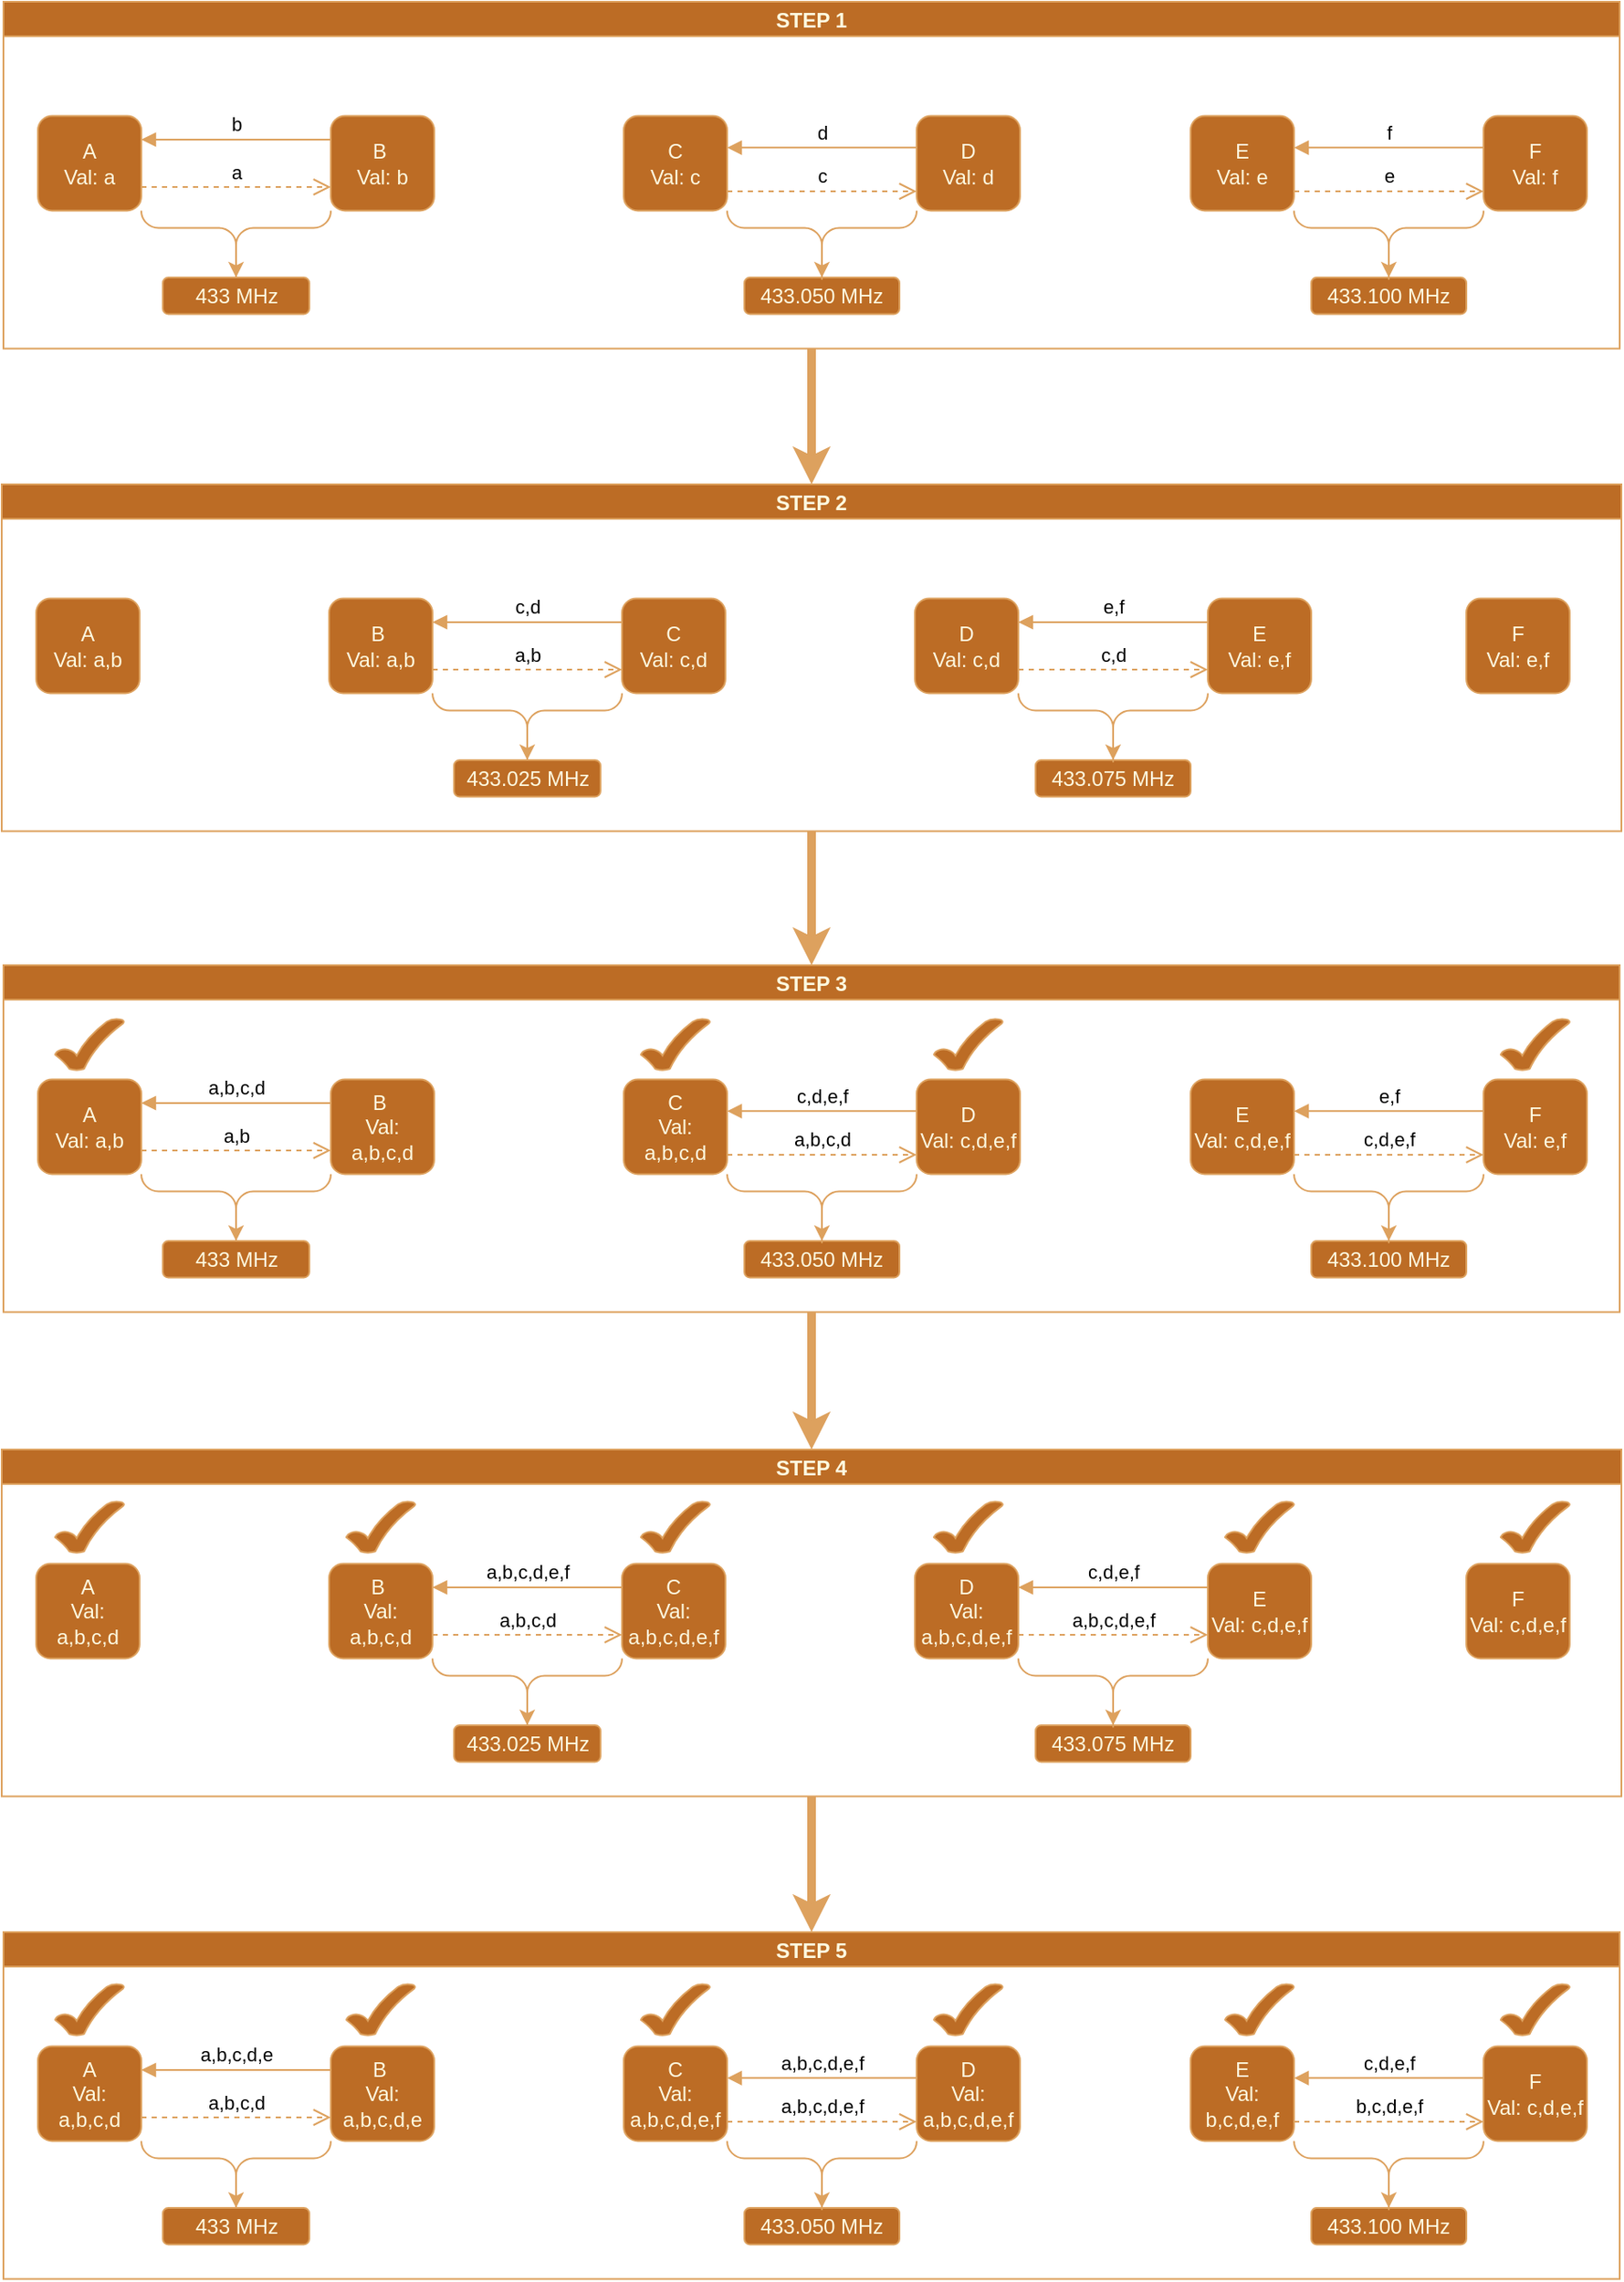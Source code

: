 <mxfile version="24.6.4" type="device">
  <diagram name="Page-1" id="4oQNJ7OpFX6Eqqrzb5n0">
    <mxGraphModel dx="1195" dy="733" grid="1" gridSize="10" guides="1" tooltips="1" connect="1" arrows="1" fold="1" page="1" pageScale="1" pageWidth="1200" pageHeight="1600" math="0" shadow="0">
      <root>
        <mxCell id="0" />
        <mxCell id="1" parent="0" />
        <mxCell id="cV0pdi1PjCsEX_4hlOFX-158" style="edgeStyle=orthogonalEdgeStyle;rounded=0;orthogonalLoop=1;jettySize=auto;html=1;exitX=0.5;exitY=1;exitDx=0;exitDy=0;entryX=0.5;entryY=0;entryDx=0;entryDy=0;strokeColor=#DDA15E;fontColor=#FEFAE0;fillColor=#BC6C25;strokeWidth=5;" edge="1" parent="1" source="cV0pdi1PjCsEX_4hlOFX-21" target="cV0pdi1PjCsEX_4hlOFX-70">
          <mxGeometry relative="1" as="geometry" />
        </mxCell>
        <mxCell id="cV0pdi1PjCsEX_4hlOFX-21" value="STEP 1" style="swimlane;startSize=20;horizontal=1;containerType=tree;labelBackgroundColor=none;fillColor=#BC6C25;strokeColor=#DDA15E;fontColor=#FEFAE0;" vertex="1" parent="1">
          <mxGeometry x="131" y="40" width="938" height="201.25" as="geometry" />
        </mxCell>
        <mxCell id="cV0pdi1PjCsEX_4hlOFX-26" value="A&lt;div&gt;Val: a&lt;/div&gt;" style="rounded=1;whiteSpace=wrap;html=1;labelBackgroundColor=none;fillColor=#BC6C25;strokeColor=#DDA15E;fontColor=#FEFAE0;" vertex="1" parent="cV0pdi1PjCsEX_4hlOFX-21">
          <mxGeometry x="20" y="66.25" width="60" height="55" as="geometry" />
        </mxCell>
        <mxCell id="cV0pdi1PjCsEX_4hlOFX-34" value="&lt;div&gt;C&lt;/div&gt;&lt;div&gt;Val: c&lt;/div&gt;" style="rounded=1;whiteSpace=wrap;html=1;labelBackgroundColor=none;fillColor=#BC6C25;strokeColor=#DDA15E;fontColor=#FEFAE0;" vertex="1" parent="cV0pdi1PjCsEX_4hlOFX-21">
          <mxGeometry x="360" y="66.25" width="60" height="55" as="geometry" />
        </mxCell>
        <mxCell id="cV0pdi1PjCsEX_4hlOFX-36" value="B&amp;nbsp;&lt;div&gt;Val: b&lt;/div&gt;" style="rounded=1;whiteSpace=wrap;html=1;labelBackgroundColor=none;fillColor=#BC6C25;strokeColor=#DDA15E;fontColor=#FEFAE0;" vertex="1" parent="cV0pdi1PjCsEX_4hlOFX-21">
          <mxGeometry x="190" y="66.25" width="60" height="55" as="geometry" />
        </mxCell>
        <mxCell id="cV0pdi1PjCsEX_4hlOFX-37" value="&lt;div&gt;D&lt;/div&gt;&lt;div&gt;Val: d&lt;/div&gt;" style="rounded=1;whiteSpace=wrap;html=1;labelBackgroundColor=none;fillColor=#BC6C25;strokeColor=#DDA15E;fontColor=#FEFAE0;" vertex="1" parent="cV0pdi1PjCsEX_4hlOFX-21">
          <mxGeometry x="530" y="66.25" width="60" height="55" as="geometry" />
        </mxCell>
        <mxCell id="cV0pdi1PjCsEX_4hlOFX-42" value="b" style="html=1;verticalAlign=bottom;endArrow=block;curved=0;rounded=0;exitX=0;exitY=0.25;exitDx=0;exitDy=0;entryX=1;entryY=0.25;entryDx=0;entryDy=0;labelBackgroundColor=none;fontColor=default;strokeColor=#DDA15E;" edge="1" parent="cV0pdi1PjCsEX_4hlOFX-21" source="cV0pdi1PjCsEX_4hlOFX-36" target="cV0pdi1PjCsEX_4hlOFX-26">
          <mxGeometry width="80" relative="1" as="geometry">
            <mxPoint x="250" y="110" as="sourcePoint" />
            <mxPoint x="330" y="110" as="targetPoint" />
          </mxGeometry>
        </mxCell>
        <mxCell id="cV0pdi1PjCsEX_4hlOFX-43" value="a" style="html=1;verticalAlign=bottom;endArrow=open;dashed=1;endSize=8;curved=0;rounded=0;entryX=0;entryY=0.75;entryDx=0;entryDy=0;exitX=1;exitY=0.75;exitDx=0;exitDy=0;labelBackgroundColor=none;fontColor=default;strokeColor=#DDA15E;" edge="1" parent="cV0pdi1PjCsEX_4hlOFX-21" source="cV0pdi1PjCsEX_4hlOFX-26" target="cV0pdi1PjCsEX_4hlOFX-36">
          <mxGeometry relative="1" as="geometry">
            <mxPoint x="330" y="110" as="sourcePoint" />
            <mxPoint x="250" y="110" as="targetPoint" />
          </mxGeometry>
        </mxCell>
        <mxCell id="cV0pdi1PjCsEX_4hlOFX-44" value="d" style="html=1;verticalAlign=bottom;endArrow=block;curved=0;rounded=0;exitX=0;exitY=0.25;exitDx=0;exitDy=0;entryX=1;entryY=0.25;entryDx=0;entryDy=0;labelBackgroundColor=none;fontColor=default;strokeColor=#DDA15E;" edge="1" parent="cV0pdi1PjCsEX_4hlOFX-21">
          <mxGeometry width="80" relative="1" as="geometry">
            <mxPoint x="530" y="84.66" as="sourcePoint" />
            <mxPoint x="420" y="84.66" as="targetPoint" />
          </mxGeometry>
        </mxCell>
        <mxCell id="cV0pdi1PjCsEX_4hlOFX-45" value="c" style="html=1;verticalAlign=bottom;endArrow=open;dashed=1;endSize=8;curved=0;rounded=0;entryX=0;entryY=0.75;entryDx=0;entryDy=0;exitX=1;exitY=0.75;exitDx=0;exitDy=0;labelBackgroundColor=none;fontColor=default;strokeColor=#DDA15E;" edge="1" parent="cV0pdi1PjCsEX_4hlOFX-21">
          <mxGeometry relative="1" as="geometry">
            <mxPoint x="420" y="110" as="sourcePoint" />
            <mxPoint x="530" y="110" as="targetPoint" />
          </mxGeometry>
        </mxCell>
        <mxCell id="cV0pdi1PjCsEX_4hlOFX-62" style="edgeStyle=orthogonalEdgeStyle;rounded=0;orthogonalLoop=1;jettySize=auto;html=1;labelBackgroundColor=none;fontColor=default;strokeColor=#DDA15E;" edge="1" parent="cV0pdi1PjCsEX_4hlOFX-21" source="cV0pdi1PjCsEX_4hlOFX-48" target="cV0pdi1PjCsEX_4hlOFX-49">
          <mxGeometry relative="1" as="geometry" />
        </mxCell>
        <mxCell id="cV0pdi1PjCsEX_4hlOFX-48" value="" style="verticalLabelPosition=bottom;shadow=0;dashed=0;align=center;html=1;verticalAlign=top;strokeWidth=1;shape=mxgraph.mockup.markup.curlyBrace;whiteSpace=wrap;flipV=1;labelBackgroundColor=none;fillColor=#BC6C25;strokeColor=#DDA15E;fontColor=#FEFAE0;" vertex="1" parent="cV0pdi1PjCsEX_4hlOFX-21">
          <mxGeometry x="80" y="121.25" width="110" height="20" as="geometry" />
        </mxCell>
        <mxCell id="cV0pdi1PjCsEX_4hlOFX-49" value="433 MHz" style="rounded=1;whiteSpace=wrap;html=1;labelBackgroundColor=none;fillColor=#BC6C25;strokeColor=#DDA15E;fontColor=#FEFAE0;" vertex="1" parent="cV0pdi1PjCsEX_4hlOFX-21">
          <mxGeometry x="92.5" y="160" width="85" height="21.25" as="geometry" />
        </mxCell>
        <mxCell id="cV0pdi1PjCsEX_4hlOFX-67" value="" style="verticalLabelPosition=bottom;shadow=0;dashed=0;align=center;html=1;verticalAlign=top;strokeWidth=1;shape=mxgraph.mockup.markup.curlyBrace;whiteSpace=wrap;flipV=1;labelBackgroundColor=none;fillColor=#BC6C25;strokeColor=#DDA15E;fontColor=#FEFAE0;" vertex="1" parent="cV0pdi1PjCsEX_4hlOFX-21">
          <mxGeometry x="420" y="121.25" width="110" height="20" as="geometry" />
        </mxCell>
        <mxCell id="cV0pdi1PjCsEX_4hlOFX-68" value="433.050 MHz" style="rounded=1;whiteSpace=wrap;html=1;labelBackgroundColor=none;fillColor=#BC6C25;strokeColor=#DDA15E;fontColor=#FEFAE0;" vertex="1" parent="cV0pdi1PjCsEX_4hlOFX-21">
          <mxGeometry x="430" y="160" width="90" height="21.25" as="geometry" />
        </mxCell>
        <mxCell id="cV0pdi1PjCsEX_4hlOFX-69" style="edgeStyle=orthogonalEdgeStyle;rounded=0;orthogonalLoop=1;jettySize=auto;html=1;labelBackgroundColor=none;fontColor=default;strokeColor=#DDA15E;" edge="1" parent="cV0pdi1PjCsEX_4hlOFX-21" source="cV0pdi1PjCsEX_4hlOFX-67" target="cV0pdi1PjCsEX_4hlOFX-68">
          <mxGeometry relative="1" as="geometry" />
        </mxCell>
        <mxCell id="cV0pdi1PjCsEX_4hlOFX-193" value="&lt;div&gt;E&lt;/div&gt;&lt;div&gt;Val: e&lt;/div&gt;" style="rounded=1;whiteSpace=wrap;html=1;labelBackgroundColor=none;fillColor=#BC6C25;strokeColor=#DDA15E;fontColor=#FEFAE0;" vertex="1" parent="cV0pdi1PjCsEX_4hlOFX-21">
          <mxGeometry x="689" y="66.25" width="60" height="55" as="geometry" />
        </mxCell>
        <mxCell id="cV0pdi1PjCsEX_4hlOFX-194" value="&lt;div&gt;F&lt;/div&gt;&lt;div&gt;Val: f&lt;/div&gt;" style="rounded=1;whiteSpace=wrap;html=1;labelBackgroundColor=none;fillColor=#BC6C25;strokeColor=#DDA15E;fontColor=#FEFAE0;" vertex="1" parent="cV0pdi1PjCsEX_4hlOFX-21">
          <mxGeometry x="859" y="66.25" width="60" height="55" as="geometry" />
        </mxCell>
        <mxCell id="cV0pdi1PjCsEX_4hlOFX-195" value="f" style="html=1;verticalAlign=bottom;endArrow=block;curved=0;rounded=0;exitX=0;exitY=0.25;exitDx=0;exitDy=0;entryX=1;entryY=0.25;entryDx=0;entryDy=0;labelBackgroundColor=none;fontColor=default;strokeColor=#DDA15E;" edge="1" parent="cV0pdi1PjCsEX_4hlOFX-21">
          <mxGeometry width="80" relative="1" as="geometry">
            <mxPoint x="859" y="84.66" as="sourcePoint" />
            <mxPoint x="749" y="84.66" as="targetPoint" />
          </mxGeometry>
        </mxCell>
        <mxCell id="cV0pdi1PjCsEX_4hlOFX-196" value="e" style="html=1;verticalAlign=bottom;endArrow=open;dashed=1;endSize=8;curved=0;rounded=0;entryX=0;entryY=0.75;entryDx=0;entryDy=0;exitX=1;exitY=0.75;exitDx=0;exitDy=0;labelBackgroundColor=none;fontColor=default;strokeColor=#DDA15E;" edge="1" parent="cV0pdi1PjCsEX_4hlOFX-21">
          <mxGeometry relative="1" as="geometry">
            <mxPoint x="749" y="110" as="sourcePoint" />
            <mxPoint x="859" y="110" as="targetPoint" />
          </mxGeometry>
        </mxCell>
        <mxCell id="cV0pdi1PjCsEX_4hlOFX-197" value="" style="verticalLabelPosition=bottom;shadow=0;dashed=0;align=center;html=1;verticalAlign=top;strokeWidth=1;shape=mxgraph.mockup.markup.curlyBrace;whiteSpace=wrap;flipV=1;labelBackgroundColor=none;fillColor=#BC6C25;strokeColor=#DDA15E;fontColor=#FEFAE0;" vertex="1" parent="cV0pdi1PjCsEX_4hlOFX-21">
          <mxGeometry x="749" y="121.25" width="110" height="20" as="geometry" />
        </mxCell>
        <mxCell id="cV0pdi1PjCsEX_4hlOFX-198" value="433.100 MHz" style="rounded=1;whiteSpace=wrap;html=1;labelBackgroundColor=none;fillColor=#BC6C25;strokeColor=#DDA15E;fontColor=#FEFAE0;" vertex="1" parent="cV0pdi1PjCsEX_4hlOFX-21">
          <mxGeometry x="759" y="160" width="90" height="21.25" as="geometry" />
        </mxCell>
        <mxCell id="cV0pdi1PjCsEX_4hlOFX-199" style="edgeStyle=orthogonalEdgeStyle;rounded=0;orthogonalLoop=1;jettySize=auto;html=1;labelBackgroundColor=none;fontColor=default;strokeColor=#DDA15E;" edge="1" parent="cV0pdi1PjCsEX_4hlOFX-21" source="cV0pdi1PjCsEX_4hlOFX-197" target="cV0pdi1PjCsEX_4hlOFX-198">
          <mxGeometry relative="1" as="geometry" />
        </mxCell>
        <mxCell id="cV0pdi1PjCsEX_4hlOFX-157" style="edgeStyle=orthogonalEdgeStyle;rounded=0;orthogonalLoop=1;jettySize=auto;html=1;entryX=0.5;entryY=0;entryDx=0;entryDy=0;strokeColor=#DDA15E;fontColor=#FEFAE0;fillColor=#BC6C25;strokeWidth=5;" edge="1" parent="1" source="cV0pdi1PjCsEX_4hlOFX-70">
          <mxGeometry relative="1" as="geometry">
            <mxPoint x="600" y="599" as="targetPoint" />
          </mxGeometry>
        </mxCell>
        <mxCell id="cV0pdi1PjCsEX_4hlOFX-70" value="STEP 2" style="swimlane;startSize=20;horizontal=1;containerType=tree;labelBackgroundColor=none;fillColor=#BC6C25;strokeColor=#DDA15E;fontColor=#FEFAE0;" vertex="1" parent="1">
          <mxGeometry x="130" y="320" width="940" height="201.25" as="geometry" />
        </mxCell>
        <mxCell id="cV0pdi1PjCsEX_4hlOFX-71" value="A&lt;div&gt;Val: a,b&lt;/div&gt;" style="rounded=1;whiteSpace=wrap;html=1;labelBackgroundColor=none;fillColor=#BC6C25;strokeColor=#DDA15E;fontColor=#FEFAE0;" vertex="1" parent="cV0pdi1PjCsEX_4hlOFX-70">
          <mxGeometry x="20" y="66.25" width="60" height="55" as="geometry" />
        </mxCell>
        <mxCell id="cV0pdi1PjCsEX_4hlOFX-72" value="&lt;div&gt;C&lt;/div&gt;&lt;div&gt;Val: c,d&lt;/div&gt;" style="rounded=1;whiteSpace=wrap;html=1;labelBackgroundColor=none;fillColor=#BC6C25;strokeColor=#DDA15E;fontColor=#FEFAE0;" vertex="1" parent="cV0pdi1PjCsEX_4hlOFX-70">
          <mxGeometry x="360" y="66.25" width="60" height="55" as="geometry" />
        </mxCell>
        <mxCell id="cV0pdi1PjCsEX_4hlOFX-73" value="&lt;div&gt;E&lt;/div&gt;&lt;div&gt;Val: e,f&lt;/div&gt;" style="rounded=1;whiteSpace=wrap;html=1;labelBackgroundColor=none;fillColor=#BC6C25;strokeColor=#DDA15E;fontColor=#FEFAE0;" vertex="1" parent="cV0pdi1PjCsEX_4hlOFX-70">
          <mxGeometry x="700" y="66.25" width="60" height="55" as="geometry" />
        </mxCell>
        <mxCell id="cV0pdi1PjCsEX_4hlOFX-74" value="B&amp;nbsp;&lt;div&gt;Val: a,b&lt;/div&gt;" style="rounded=1;whiteSpace=wrap;html=1;labelBackgroundColor=none;fillColor=#BC6C25;strokeColor=#DDA15E;fontColor=#FEFAE0;" vertex="1" parent="cV0pdi1PjCsEX_4hlOFX-70">
          <mxGeometry x="190" y="66.25" width="60" height="55" as="geometry" />
        </mxCell>
        <mxCell id="cV0pdi1PjCsEX_4hlOFX-75" value="&lt;div&gt;D&lt;/div&gt;&lt;div&gt;Val: c,d&lt;/div&gt;" style="rounded=1;whiteSpace=wrap;html=1;labelBackgroundColor=none;fillColor=#BC6C25;strokeColor=#DDA15E;fontColor=#FEFAE0;" vertex="1" parent="cV0pdi1PjCsEX_4hlOFX-70">
          <mxGeometry x="530" y="66.25" width="60" height="55" as="geometry" />
        </mxCell>
        <mxCell id="cV0pdi1PjCsEX_4hlOFX-76" value="c,d" style="html=1;verticalAlign=bottom;endArrow=block;curved=0;rounded=0;exitX=0;exitY=0.25;exitDx=0;exitDy=0;entryX=1;entryY=0.25;entryDx=0;entryDy=0;labelBackgroundColor=none;fontColor=default;strokeColor=#DDA15E;" edge="1" parent="cV0pdi1PjCsEX_4hlOFX-70" source="cV0pdi1PjCsEX_4hlOFX-72" target="cV0pdi1PjCsEX_4hlOFX-74">
          <mxGeometry width="80" relative="1" as="geometry">
            <mxPoint x="250" y="50" as="sourcePoint" />
            <mxPoint x="360" y="50" as="targetPoint" />
          </mxGeometry>
        </mxCell>
        <mxCell id="cV0pdi1PjCsEX_4hlOFX-77" value="a,b" style="html=1;verticalAlign=bottom;endArrow=open;dashed=1;endSize=8;curved=0;rounded=0;entryX=0;entryY=0.75;entryDx=0;entryDy=0;exitX=1;exitY=0.75;exitDx=0;exitDy=0;labelBackgroundColor=none;fontColor=default;strokeColor=#DDA15E;" edge="1" parent="cV0pdi1PjCsEX_4hlOFX-70" source="cV0pdi1PjCsEX_4hlOFX-74" target="cV0pdi1PjCsEX_4hlOFX-72">
          <mxGeometry relative="1" as="geometry">
            <mxPoint x="262.5" y="150" as="sourcePoint" />
            <mxPoint x="152.5" y="150" as="targetPoint" />
          </mxGeometry>
        </mxCell>
        <mxCell id="cV0pdi1PjCsEX_4hlOFX-78" value="e,f" style="html=1;verticalAlign=bottom;endArrow=block;curved=0;rounded=0;exitX=0;exitY=0.25;exitDx=0;exitDy=0;entryX=1;entryY=0.25;entryDx=0;entryDy=0;labelBackgroundColor=none;fontColor=default;strokeColor=#DDA15E;" edge="1" parent="cV0pdi1PjCsEX_4hlOFX-70" source="cV0pdi1PjCsEX_4hlOFX-73" target="cV0pdi1PjCsEX_4hlOFX-75">
          <mxGeometry width="80" relative="1" as="geometry">
            <mxPoint x="600" y="50" as="sourcePoint" />
            <mxPoint x="710" y="50" as="targetPoint" />
          </mxGeometry>
        </mxCell>
        <mxCell id="cV0pdi1PjCsEX_4hlOFX-79" value="c,d" style="html=1;verticalAlign=bottom;endArrow=open;dashed=1;endSize=8;curved=0;rounded=0;entryX=0;entryY=0.75;entryDx=0;entryDy=0;exitX=1;exitY=0.75;exitDx=0;exitDy=0;labelBackgroundColor=none;fontColor=default;strokeColor=#DDA15E;" edge="1" parent="cV0pdi1PjCsEX_4hlOFX-70" source="cV0pdi1PjCsEX_4hlOFX-75" target="cV0pdi1PjCsEX_4hlOFX-73">
          <mxGeometry relative="1" as="geometry">
            <mxPoint x="590" y="141.25" as="sourcePoint" />
            <mxPoint x="480" y="141.25" as="targetPoint" />
          </mxGeometry>
        </mxCell>
        <mxCell id="cV0pdi1PjCsEX_4hlOFX-80" style="edgeStyle=orthogonalEdgeStyle;rounded=0;orthogonalLoop=1;jettySize=auto;html=1;labelBackgroundColor=none;fontColor=default;strokeColor=#DDA15E;" edge="1" parent="cV0pdi1PjCsEX_4hlOFX-70" source="cV0pdi1PjCsEX_4hlOFX-81" target="cV0pdi1PjCsEX_4hlOFX-82">
          <mxGeometry relative="1" as="geometry" />
        </mxCell>
        <mxCell id="cV0pdi1PjCsEX_4hlOFX-81" value="" style="verticalLabelPosition=bottom;shadow=0;dashed=0;align=center;html=1;verticalAlign=top;strokeWidth=1;shape=mxgraph.mockup.markup.curlyBrace;whiteSpace=wrap;flipV=1;labelBackgroundColor=none;fillColor=#BC6C25;strokeColor=#DDA15E;fontColor=#FEFAE0;" vertex="1" parent="cV0pdi1PjCsEX_4hlOFX-70">
          <mxGeometry x="250" y="121.25" width="110" height="20" as="geometry" />
        </mxCell>
        <mxCell id="cV0pdi1PjCsEX_4hlOFX-82" value="433.025 MHz" style="rounded=1;whiteSpace=wrap;html=1;labelBackgroundColor=none;fillColor=#BC6C25;strokeColor=#DDA15E;fontColor=#FEFAE0;" vertex="1" parent="cV0pdi1PjCsEX_4hlOFX-70">
          <mxGeometry x="262.5" y="160" width="85" height="21.25" as="geometry" />
        </mxCell>
        <mxCell id="cV0pdi1PjCsEX_4hlOFX-83" value="" style="verticalLabelPosition=bottom;shadow=0;dashed=0;align=center;html=1;verticalAlign=top;strokeWidth=1;shape=mxgraph.mockup.markup.curlyBrace;whiteSpace=wrap;flipV=1;labelBackgroundColor=none;fillColor=#BC6C25;strokeColor=#DDA15E;fontColor=#FEFAE0;" vertex="1" parent="cV0pdi1PjCsEX_4hlOFX-70">
          <mxGeometry x="590" y="121.25" width="110" height="20" as="geometry" />
        </mxCell>
        <mxCell id="cV0pdi1PjCsEX_4hlOFX-84" value="433.075 MHz" style="rounded=1;whiteSpace=wrap;html=1;labelBackgroundColor=none;fillColor=#BC6C25;strokeColor=#DDA15E;fontColor=#FEFAE0;" vertex="1" parent="cV0pdi1PjCsEX_4hlOFX-70">
          <mxGeometry x="600" y="160" width="90" height="21.25" as="geometry" />
        </mxCell>
        <mxCell id="cV0pdi1PjCsEX_4hlOFX-85" style="edgeStyle=orthogonalEdgeStyle;rounded=0;orthogonalLoop=1;jettySize=auto;html=1;labelBackgroundColor=none;fontColor=default;strokeColor=#DDA15E;" edge="1" parent="cV0pdi1PjCsEX_4hlOFX-70" source="cV0pdi1PjCsEX_4hlOFX-83" target="cV0pdi1PjCsEX_4hlOFX-84">
          <mxGeometry relative="1" as="geometry" />
        </mxCell>
        <mxCell id="cV0pdi1PjCsEX_4hlOFX-171" value="&lt;div&gt;F&lt;/div&gt;&lt;div&gt;Val: e,f&lt;/div&gt;" style="rounded=1;whiteSpace=wrap;html=1;labelBackgroundColor=none;fillColor=#BC6C25;strokeColor=#DDA15E;fontColor=#FEFAE0;" vertex="1" parent="cV0pdi1PjCsEX_4hlOFX-70">
          <mxGeometry x="850" y="66.25" width="60" height="55" as="geometry" />
        </mxCell>
        <mxCell id="cV0pdi1PjCsEX_4hlOFX-156" style="edgeStyle=orthogonalEdgeStyle;rounded=0;orthogonalLoop=1;jettySize=auto;html=1;entryX=0.5;entryY=0;entryDx=0;entryDy=0;strokeColor=#DDA15E;fontColor=#FEFAE0;fillColor=#BC6C25;strokeWidth=5;" edge="1" parent="1">
          <mxGeometry relative="1" as="geometry">
            <mxPoint x="600" y="800.25" as="sourcePoint" />
            <mxPoint x="600" y="880" as="targetPoint" />
          </mxGeometry>
        </mxCell>
        <mxCell id="cV0pdi1PjCsEX_4hlOFX-155" style="edgeStyle=orthogonalEdgeStyle;rounded=0;orthogonalLoop=1;jettySize=auto;html=1;entryX=0.5;entryY=0;entryDx=0;entryDy=0;strokeColor=#DDA15E;fontColor=#FEFAE0;fillColor=#BC6C25;strokeWidth=5;" edge="1" parent="1">
          <mxGeometry relative="1" as="geometry">
            <mxPoint x="600" y="1081.25" as="sourcePoint" />
            <mxPoint x="600" y="1160" as="targetPoint" />
          </mxGeometry>
        </mxCell>
        <mxCell id="cV0pdi1PjCsEX_4hlOFX-217" value="STEP 3" style="swimlane;startSize=20;horizontal=1;containerType=tree;labelBackgroundColor=none;fillColor=#BC6C25;strokeColor=#DDA15E;fontColor=#FEFAE0;" vertex="1" parent="1">
          <mxGeometry x="131" y="599" width="938" height="201.25" as="geometry" />
        </mxCell>
        <mxCell id="cV0pdi1PjCsEX_4hlOFX-218" value="A&lt;div&gt;Val: a,b&lt;/div&gt;" style="rounded=1;whiteSpace=wrap;html=1;labelBackgroundColor=none;fillColor=#BC6C25;strokeColor=#DDA15E;fontColor=#FEFAE0;" vertex="1" parent="cV0pdi1PjCsEX_4hlOFX-217">
          <mxGeometry x="20" y="66.25" width="60" height="55" as="geometry" />
        </mxCell>
        <mxCell id="cV0pdi1PjCsEX_4hlOFX-219" value="&lt;div&gt;C&lt;/div&gt;&lt;div&gt;Val: a,b,c,d&lt;/div&gt;" style="rounded=1;whiteSpace=wrap;html=1;labelBackgroundColor=none;fillColor=#BC6C25;strokeColor=#DDA15E;fontColor=#FEFAE0;" vertex="1" parent="cV0pdi1PjCsEX_4hlOFX-217">
          <mxGeometry x="360" y="66.25" width="60" height="55" as="geometry" />
        </mxCell>
        <mxCell id="cV0pdi1PjCsEX_4hlOFX-220" value="B&amp;nbsp;&lt;div&gt;Val: a,b,c,d&lt;/div&gt;" style="rounded=1;whiteSpace=wrap;html=1;labelBackgroundColor=none;fillColor=#BC6C25;strokeColor=#DDA15E;fontColor=#FEFAE0;" vertex="1" parent="cV0pdi1PjCsEX_4hlOFX-217">
          <mxGeometry x="190" y="66.25" width="60" height="55" as="geometry" />
        </mxCell>
        <mxCell id="cV0pdi1PjCsEX_4hlOFX-221" value="&lt;div&gt;D&lt;/div&gt;&lt;div&gt;Val: c,d,e,f&lt;/div&gt;" style="rounded=1;whiteSpace=wrap;html=1;labelBackgroundColor=none;fillColor=#BC6C25;strokeColor=#DDA15E;fontColor=#FEFAE0;" vertex="1" parent="cV0pdi1PjCsEX_4hlOFX-217">
          <mxGeometry x="530" y="66.25" width="60" height="55" as="geometry" />
        </mxCell>
        <mxCell id="cV0pdi1PjCsEX_4hlOFX-222" value="a,b,c,d" style="html=1;verticalAlign=bottom;endArrow=block;curved=0;rounded=0;exitX=0;exitY=0.25;exitDx=0;exitDy=0;entryX=1;entryY=0.25;entryDx=0;entryDy=0;labelBackgroundColor=none;fontColor=default;strokeColor=#DDA15E;" edge="1" parent="cV0pdi1PjCsEX_4hlOFX-217" source="cV0pdi1PjCsEX_4hlOFX-220" target="cV0pdi1PjCsEX_4hlOFX-218">
          <mxGeometry width="80" relative="1" as="geometry">
            <mxPoint x="250" y="110" as="sourcePoint" />
            <mxPoint x="330" y="110" as="targetPoint" />
          </mxGeometry>
        </mxCell>
        <mxCell id="cV0pdi1PjCsEX_4hlOFX-223" value="a,b" style="html=1;verticalAlign=bottom;endArrow=open;dashed=1;endSize=8;curved=0;rounded=0;entryX=0;entryY=0.75;entryDx=0;entryDy=0;exitX=1;exitY=0.75;exitDx=0;exitDy=0;labelBackgroundColor=none;fontColor=default;strokeColor=#DDA15E;" edge="1" parent="cV0pdi1PjCsEX_4hlOFX-217" source="cV0pdi1PjCsEX_4hlOFX-218" target="cV0pdi1PjCsEX_4hlOFX-220">
          <mxGeometry relative="1" as="geometry">
            <mxPoint x="330" y="110" as="sourcePoint" />
            <mxPoint x="250" y="110" as="targetPoint" />
          </mxGeometry>
        </mxCell>
        <mxCell id="cV0pdi1PjCsEX_4hlOFX-224" value="c,d,e,f" style="html=1;verticalAlign=bottom;endArrow=block;curved=0;rounded=0;exitX=0;exitY=0.25;exitDx=0;exitDy=0;entryX=1;entryY=0.25;entryDx=0;entryDy=0;labelBackgroundColor=none;fontColor=default;strokeColor=#DDA15E;" edge="1" parent="cV0pdi1PjCsEX_4hlOFX-217">
          <mxGeometry width="80" relative="1" as="geometry">
            <mxPoint x="530" y="84.66" as="sourcePoint" />
            <mxPoint x="420" y="84.66" as="targetPoint" />
          </mxGeometry>
        </mxCell>
        <mxCell id="cV0pdi1PjCsEX_4hlOFX-225" value="a,b,c,d" style="html=1;verticalAlign=bottom;endArrow=open;dashed=1;endSize=8;curved=0;rounded=0;entryX=0;entryY=0.75;entryDx=0;entryDy=0;exitX=1;exitY=0.75;exitDx=0;exitDy=0;labelBackgroundColor=none;fontColor=default;strokeColor=#DDA15E;" edge="1" parent="cV0pdi1PjCsEX_4hlOFX-217">
          <mxGeometry relative="1" as="geometry">
            <mxPoint x="420" y="110" as="sourcePoint" />
            <mxPoint x="530" y="110" as="targetPoint" />
          </mxGeometry>
        </mxCell>
        <mxCell id="cV0pdi1PjCsEX_4hlOFX-226" style="edgeStyle=orthogonalEdgeStyle;rounded=0;orthogonalLoop=1;jettySize=auto;html=1;labelBackgroundColor=none;fontColor=default;strokeColor=#DDA15E;" edge="1" parent="cV0pdi1PjCsEX_4hlOFX-217" source="cV0pdi1PjCsEX_4hlOFX-227" target="cV0pdi1PjCsEX_4hlOFX-228">
          <mxGeometry relative="1" as="geometry" />
        </mxCell>
        <mxCell id="cV0pdi1PjCsEX_4hlOFX-227" value="" style="verticalLabelPosition=bottom;shadow=0;dashed=0;align=center;html=1;verticalAlign=top;strokeWidth=1;shape=mxgraph.mockup.markup.curlyBrace;whiteSpace=wrap;flipV=1;labelBackgroundColor=none;fillColor=#BC6C25;strokeColor=#DDA15E;fontColor=#FEFAE0;" vertex="1" parent="cV0pdi1PjCsEX_4hlOFX-217">
          <mxGeometry x="80" y="121.25" width="110" height="20" as="geometry" />
        </mxCell>
        <mxCell id="cV0pdi1PjCsEX_4hlOFX-228" value="433 MHz" style="rounded=1;whiteSpace=wrap;html=1;labelBackgroundColor=none;fillColor=#BC6C25;strokeColor=#DDA15E;fontColor=#FEFAE0;" vertex="1" parent="cV0pdi1PjCsEX_4hlOFX-217">
          <mxGeometry x="92.5" y="160" width="85" height="21.25" as="geometry" />
        </mxCell>
        <mxCell id="cV0pdi1PjCsEX_4hlOFX-229" value="" style="verticalLabelPosition=bottom;shadow=0;dashed=0;align=center;html=1;verticalAlign=top;strokeWidth=1;shape=mxgraph.mockup.markup.curlyBrace;whiteSpace=wrap;flipV=1;labelBackgroundColor=none;fillColor=#BC6C25;strokeColor=#DDA15E;fontColor=#FEFAE0;" vertex="1" parent="cV0pdi1PjCsEX_4hlOFX-217">
          <mxGeometry x="420" y="121.25" width="110" height="20" as="geometry" />
        </mxCell>
        <mxCell id="cV0pdi1PjCsEX_4hlOFX-230" value="433.050 MHz" style="rounded=1;whiteSpace=wrap;html=1;labelBackgroundColor=none;fillColor=#BC6C25;strokeColor=#DDA15E;fontColor=#FEFAE0;" vertex="1" parent="cV0pdi1PjCsEX_4hlOFX-217">
          <mxGeometry x="430" y="160" width="90" height="21.25" as="geometry" />
        </mxCell>
        <mxCell id="cV0pdi1PjCsEX_4hlOFX-231" style="edgeStyle=orthogonalEdgeStyle;rounded=0;orthogonalLoop=1;jettySize=auto;html=1;labelBackgroundColor=none;fontColor=default;strokeColor=#DDA15E;" edge="1" parent="cV0pdi1PjCsEX_4hlOFX-217" source="cV0pdi1PjCsEX_4hlOFX-229" target="cV0pdi1PjCsEX_4hlOFX-230">
          <mxGeometry relative="1" as="geometry" />
        </mxCell>
        <mxCell id="cV0pdi1PjCsEX_4hlOFX-232" value="&lt;div&gt;E&lt;/div&gt;&lt;div&gt;Val: c,d,e,f&lt;/div&gt;" style="rounded=1;whiteSpace=wrap;html=1;labelBackgroundColor=none;fillColor=#BC6C25;strokeColor=#DDA15E;fontColor=#FEFAE0;" vertex="1" parent="cV0pdi1PjCsEX_4hlOFX-217">
          <mxGeometry x="689" y="66.25" width="60" height="55" as="geometry" />
        </mxCell>
        <mxCell id="cV0pdi1PjCsEX_4hlOFX-233" value="&lt;div&gt;F&lt;/div&gt;&lt;div&gt;Val: e,f&lt;/div&gt;" style="rounded=1;whiteSpace=wrap;html=1;labelBackgroundColor=none;fillColor=#BC6C25;strokeColor=#DDA15E;fontColor=#FEFAE0;" vertex="1" parent="cV0pdi1PjCsEX_4hlOFX-217">
          <mxGeometry x="859" y="66.25" width="60" height="55" as="geometry" />
        </mxCell>
        <mxCell id="cV0pdi1PjCsEX_4hlOFX-234" value="e,f" style="html=1;verticalAlign=bottom;endArrow=block;curved=0;rounded=0;exitX=0;exitY=0.25;exitDx=0;exitDy=0;entryX=1;entryY=0.25;entryDx=0;entryDy=0;labelBackgroundColor=none;fontColor=default;strokeColor=#DDA15E;" edge="1" parent="cV0pdi1PjCsEX_4hlOFX-217">
          <mxGeometry width="80" relative="1" as="geometry">
            <mxPoint x="859" y="84.66" as="sourcePoint" />
            <mxPoint x="749" y="84.66" as="targetPoint" />
          </mxGeometry>
        </mxCell>
        <mxCell id="cV0pdi1PjCsEX_4hlOFX-235" value="c,d,e,f" style="html=1;verticalAlign=bottom;endArrow=open;dashed=1;endSize=8;curved=0;rounded=0;entryX=0;entryY=0.75;entryDx=0;entryDy=0;exitX=1;exitY=0.75;exitDx=0;exitDy=0;labelBackgroundColor=none;fontColor=default;strokeColor=#DDA15E;" edge="1" parent="cV0pdi1PjCsEX_4hlOFX-217">
          <mxGeometry relative="1" as="geometry">
            <mxPoint x="749" y="110" as="sourcePoint" />
            <mxPoint x="859" y="110" as="targetPoint" />
          </mxGeometry>
        </mxCell>
        <mxCell id="cV0pdi1PjCsEX_4hlOFX-236" value="" style="verticalLabelPosition=bottom;shadow=0;dashed=0;align=center;html=1;verticalAlign=top;strokeWidth=1;shape=mxgraph.mockup.markup.curlyBrace;whiteSpace=wrap;flipV=1;labelBackgroundColor=none;fillColor=#BC6C25;strokeColor=#DDA15E;fontColor=#FEFAE0;" vertex="1" parent="cV0pdi1PjCsEX_4hlOFX-217">
          <mxGeometry x="749" y="121.25" width="110" height="20" as="geometry" />
        </mxCell>
        <mxCell id="cV0pdi1PjCsEX_4hlOFX-237" value="433.100 MHz" style="rounded=1;whiteSpace=wrap;html=1;labelBackgroundColor=none;fillColor=#BC6C25;strokeColor=#DDA15E;fontColor=#FEFAE0;" vertex="1" parent="cV0pdi1PjCsEX_4hlOFX-217">
          <mxGeometry x="759" y="160" width="90" height="21.25" as="geometry" />
        </mxCell>
        <mxCell id="cV0pdi1PjCsEX_4hlOFX-238" style="edgeStyle=orthogonalEdgeStyle;rounded=0;orthogonalLoop=1;jettySize=auto;html=1;labelBackgroundColor=none;fontColor=default;strokeColor=#DDA15E;" edge="1" parent="cV0pdi1PjCsEX_4hlOFX-217" source="cV0pdi1PjCsEX_4hlOFX-236" target="cV0pdi1PjCsEX_4hlOFX-237">
          <mxGeometry relative="1" as="geometry" />
        </mxCell>
        <mxCell id="cV0pdi1PjCsEX_4hlOFX-160" value="" style="verticalLabelPosition=bottom;verticalAlign=top;html=1;shape=mxgraph.basic.tick;strokeColor=#DDA15E;fontColor=#FEFAE0;fillColor=#BC6C25;" vertex="1" parent="cV0pdi1PjCsEX_4hlOFX-217">
          <mxGeometry x="30" y="31" width="40" height="30" as="geometry" />
        </mxCell>
        <mxCell id="cV0pdi1PjCsEX_4hlOFX-162" value="" style="verticalLabelPosition=bottom;verticalAlign=top;html=1;shape=mxgraph.basic.tick;strokeColor=#DDA15E;fontColor=#FEFAE0;fillColor=#BC6C25;" vertex="1" parent="cV0pdi1PjCsEX_4hlOFX-217">
          <mxGeometry x="869" y="31" width="40" height="30" as="geometry" />
        </mxCell>
        <mxCell id="cV0pdi1PjCsEX_4hlOFX-259" value="" style="verticalLabelPosition=bottom;verticalAlign=top;html=1;shape=mxgraph.basic.tick;strokeColor=#DDA15E;fontColor=#FEFAE0;fillColor=#BC6C25;" vertex="1" parent="cV0pdi1PjCsEX_4hlOFX-217">
          <mxGeometry x="370" y="31" width="40" height="30" as="geometry" />
        </mxCell>
        <mxCell id="cV0pdi1PjCsEX_4hlOFX-260" value="" style="verticalLabelPosition=bottom;verticalAlign=top;html=1;shape=mxgraph.basic.tick;strokeColor=#DDA15E;fontColor=#FEFAE0;fillColor=#BC6C25;" vertex="1" parent="cV0pdi1PjCsEX_4hlOFX-217">
          <mxGeometry x="540" y="31" width="40" height="30" as="geometry" />
        </mxCell>
        <mxCell id="cV0pdi1PjCsEX_4hlOFX-261" value="STEP 4" style="swimlane;startSize=20;horizontal=1;containerType=tree;labelBackgroundColor=none;fillColor=#BC6C25;strokeColor=#DDA15E;fontColor=#FEFAE0;" vertex="1" parent="1">
          <mxGeometry x="130" y="880" width="940" height="201.25" as="geometry" />
        </mxCell>
        <mxCell id="cV0pdi1PjCsEX_4hlOFX-262" value="A&lt;div&gt;Val: a,b,c,d&lt;/div&gt;" style="rounded=1;whiteSpace=wrap;html=1;labelBackgroundColor=none;fillColor=#BC6C25;strokeColor=#DDA15E;fontColor=#FEFAE0;" vertex="1" parent="cV0pdi1PjCsEX_4hlOFX-261">
          <mxGeometry x="20" y="66.25" width="60" height="55" as="geometry" />
        </mxCell>
        <mxCell id="cV0pdi1PjCsEX_4hlOFX-263" value="&lt;div&gt;C&lt;/div&gt;&lt;div&gt;Val: a,b,c,d,e,f&lt;/div&gt;" style="rounded=1;whiteSpace=wrap;html=1;labelBackgroundColor=none;fillColor=#BC6C25;strokeColor=#DDA15E;fontColor=#FEFAE0;" vertex="1" parent="cV0pdi1PjCsEX_4hlOFX-261">
          <mxGeometry x="360" y="66.25" width="60" height="55" as="geometry" />
        </mxCell>
        <mxCell id="cV0pdi1PjCsEX_4hlOFX-264" value="&lt;div&gt;E&lt;/div&gt;&lt;div&gt;Val: c,d,e,f&lt;/div&gt;" style="rounded=1;whiteSpace=wrap;html=1;labelBackgroundColor=none;fillColor=#BC6C25;strokeColor=#DDA15E;fontColor=#FEFAE0;" vertex="1" parent="cV0pdi1PjCsEX_4hlOFX-261">
          <mxGeometry x="700" y="66.25" width="60" height="55" as="geometry" />
        </mxCell>
        <mxCell id="cV0pdi1PjCsEX_4hlOFX-265" value="B&amp;nbsp;&lt;div&gt;Val: a,b,c,d&lt;/div&gt;" style="rounded=1;whiteSpace=wrap;html=1;labelBackgroundColor=none;fillColor=#BC6C25;strokeColor=#DDA15E;fontColor=#FEFAE0;" vertex="1" parent="cV0pdi1PjCsEX_4hlOFX-261">
          <mxGeometry x="190" y="66.25" width="60" height="55" as="geometry" />
        </mxCell>
        <mxCell id="cV0pdi1PjCsEX_4hlOFX-266" value="&lt;div&gt;D&lt;/div&gt;&lt;div&gt;Val: a,b,c,d,e,f&lt;/div&gt;" style="rounded=1;whiteSpace=wrap;html=1;labelBackgroundColor=none;fillColor=#BC6C25;strokeColor=#DDA15E;fontColor=#FEFAE0;" vertex="1" parent="cV0pdi1PjCsEX_4hlOFX-261">
          <mxGeometry x="530" y="66.25" width="60" height="55" as="geometry" />
        </mxCell>
        <mxCell id="cV0pdi1PjCsEX_4hlOFX-267" value="a,b,c,d,e,f" style="html=1;verticalAlign=bottom;endArrow=block;curved=0;rounded=0;exitX=0;exitY=0.25;exitDx=0;exitDy=0;entryX=1;entryY=0.25;entryDx=0;entryDy=0;labelBackgroundColor=none;fontColor=default;strokeColor=#DDA15E;" edge="1" parent="cV0pdi1PjCsEX_4hlOFX-261" source="cV0pdi1PjCsEX_4hlOFX-263" target="cV0pdi1PjCsEX_4hlOFX-265">
          <mxGeometry width="80" relative="1" as="geometry">
            <mxPoint x="250" y="50" as="sourcePoint" />
            <mxPoint x="360" y="50" as="targetPoint" />
          </mxGeometry>
        </mxCell>
        <mxCell id="cV0pdi1PjCsEX_4hlOFX-268" value="a,b,c,d" style="html=1;verticalAlign=bottom;endArrow=open;dashed=1;endSize=8;curved=0;rounded=0;entryX=0;entryY=0.75;entryDx=0;entryDy=0;exitX=1;exitY=0.75;exitDx=0;exitDy=0;labelBackgroundColor=none;fontColor=default;strokeColor=#DDA15E;" edge="1" parent="cV0pdi1PjCsEX_4hlOFX-261" source="cV0pdi1PjCsEX_4hlOFX-265" target="cV0pdi1PjCsEX_4hlOFX-263">
          <mxGeometry relative="1" as="geometry">
            <mxPoint x="262.5" y="150" as="sourcePoint" />
            <mxPoint x="152.5" y="150" as="targetPoint" />
          </mxGeometry>
        </mxCell>
        <mxCell id="cV0pdi1PjCsEX_4hlOFX-269" value="c,d,e,f" style="html=1;verticalAlign=bottom;endArrow=block;curved=0;rounded=0;exitX=0;exitY=0.25;exitDx=0;exitDy=0;entryX=1;entryY=0.25;entryDx=0;entryDy=0;labelBackgroundColor=none;fontColor=default;strokeColor=#DDA15E;" edge="1" parent="cV0pdi1PjCsEX_4hlOFX-261" source="cV0pdi1PjCsEX_4hlOFX-264" target="cV0pdi1PjCsEX_4hlOFX-266">
          <mxGeometry width="80" relative="1" as="geometry">
            <mxPoint x="600" y="50" as="sourcePoint" />
            <mxPoint x="710" y="50" as="targetPoint" />
          </mxGeometry>
        </mxCell>
        <mxCell id="cV0pdi1PjCsEX_4hlOFX-270" value="a,b,c,d,e,f" style="html=1;verticalAlign=bottom;endArrow=open;dashed=1;endSize=8;curved=0;rounded=0;entryX=0;entryY=0.75;entryDx=0;entryDy=0;exitX=1;exitY=0.75;exitDx=0;exitDy=0;labelBackgroundColor=none;fontColor=default;strokeColor=#DDA15E;" edge="1" parent="cV0pdi1PjCsEX_4hlOFX-261" source="cV0pdi1PjCsEX_4hlOFX-266" target="cV0pdi1PjCsEX_4hlOFX-264">
          <mxGeometry relative="1" as="geometry">
            <mxPoint x="590" y="141.25" as="sourcePoint" />
            <mxPoint x="480" y="141.25" as="targetPoint" />
          </mxGeometry>
        </mxCell>
        <mxCell id="cV0pdi1PjCsEX_4hlOFX-271" style="edgeStyle=orthogonalEdgeStyle;rounded=0;orthogonalLoop=1;jettySize=auto;html=1;labelBackgroundColor=none;fontColor=default;strokeColor=#DDA15E;" edge="1" parent="cV0pdi1PjCsEX_4hlOFX-261" source="cV0pdi1PjCsEX_4hlOFX-272" target="cV0pdi1PjCsEX_4hlOFX-273">
          <mxGeometry relative="1" as="geometry" />
        </mxCell>
        <mxCell id="cV0pdi1PjCsEX_4hlOFX-272" value="" style="verticalLabelPosition=bottom;shadow=0;dashed=0;align=center;html=1;verticalAlign=top;strokeWidth=1;shape=mxgraph.mockup.markup.curlyBrace;whiteSpace=wrap;flipV=1;labelBackgroundColor=none;fillColor=#BC6C25;strokeColor=#DDA15E;fontColor=#FEFAE0;" vertex="1" parent="cV0pdi1PjCsEX_4hlOFX-261">
          <mxGeometry x="250" y="121.25" width="110" height="20" as="geometry" />
        </mxCell>
        <mxCell id="cV0pdi1PjCsEX_4hlOFX-273" value="433.025 MHz" style="rounded=1;whiteSpace=wrap;html=1;labelBackgroundColor=none;fillColor=#BC6C25;strokeColor=#DDA15E;fontColor=#FEFAE0;" vertex="1" parent="cV0pdi1PjCsEX_4hlOFX-261">
          <mxGeometry x="262.5" y="160" width="85" height="21.25" as="geometry" />
        </mxCell>
        <mxCell id="cV0pdi1PjCsEX_4hlOFX-274" value="" style="verticalLabelPosition=bottom;shadow=0;dashed=0;align=center;html=1;verticalAlign=top;strokeWidth=1;shape=mxgraph.mockup.markup.curlyBrace;whiteSpace=wrap;flipV=1;labelBackgroundColor=none;fillColor=#BC6C25;strokeColor=#DDA15E;fontColor=#FEFAE0;" vertex="1" parent="cV0pdi1PjCsEX_4hlOFX-261">
          <mxGeometry x="590" y="121.25" width="110" height="20" as="geometry" />
        </mxCell>
        <mxCell id="cV0pdi1PjCsEX_4hlOFX-275" value="433.075 MHz" style="rounded=1;whiteSpace=wrap;html=1;labelBackgroundColor=none;fillColor=#BC6C25;strokeColor=#DDA15E;fontColor=#FEFAE0;" vertex="1" parent="cV0pdi1PjCsEX_4hlOFX-261">
          <mxGeometry x="600" y="160" width="90" height="21.25" as="geometry" />
        </mxCell>
        <mxCell id="cV0pdi1PjCsEX_4hlOFX-276" style="edgeStyle=orthogonalEdgeStyle;rounded=0;orthogonalLoop=1;jettySize=auto;html=1;labelBackgroundColor=none;fontColor=default;strokeColor=#DDA15E;" edge="1" parent="cV0pdi1PjCsEX_4hlOFX-261" source="cV0pdi1PjCsEX_4hlOFX-274" target="cV0pdi1PjCsEX_4hlOFX-275">
          <mxGeometry relative="1" as="geometry" />
        </mxCell>
        <mxCell id="cV0pdi1PjCsEX_4hlOFX-277" value="&lt;div&gt;F&lt;/div&gt;&lt;div&gt;Val: c,d,e,f&lt;/div&gt;" style="rounded=1;whiteSpace=wrap;html=1;labelBackgroundColor=none;fillColor=#BC6C25;strokeColor=#DDA15E;fontColor=#FEFAE0;" vertex="1" parent="cV0pdi1PjCsEX_4hlOFX-261">
          <mxGeometry x="850" y="66.25" width="60" height="55" as="geometry" />
        </mxCell>
        <mxCell id="cV0pdi1PjCsEX_4hlOFX-282" value="" style="verticalLabelPosition=bottom;verticalAlign=top;html=1;shape=mxgraph.basic.tick;strokeColor=#DDA15E;fontColor=#FEFAE0;fillColor=#BC6C25;" vertex="1" parent="cV0pdi1PjCsEX_4hlOFX-261">
          <mxGeometry x="31" y="30" width="40" height="30" as="geometry" />
        </mxCell>
        <mxCell id="cV0pdi1PjCsEX_4hlOFX-283" value="" style="verticalLabelPosition=bottom;verticalAlign=top;html=1;shape=mxgraph.basic.tick;strokeColor=#DDA15E;fontColor=#FEFAE0;fillColor=#BC6C25;" vertex="1" parent="cV0pdi1PjCsEX_4hlOFX-261">
          <mxGeometry x="870" y="30" width="40" height="30" as="geometry" />
        </mxCell>
        <mxCell id="cV0pdi1PjCsEX_4hlOFX-284" value="" style="verticalLabelPosition=bottom;verticalAlign=top;html=1;shape=mxgraph.basic.tick;strokeColor=#DDA15E;fontColor=#FEFAE0;fillColor=#BC6C25;" vertex="1" parent="cV0pdi1PjCsEX_4hlOFX-261">
          <mxGeometry x="371" y="30" width="40" height="30" as="geometry" />
        </mxCell>
        <mxCell id="cV0pdi1PjCsEX_4hlOFX-285" value="" style="verticalLabelPosition=bottom;verticalAlign=top;html=1;shape=mxgraph.basic.tick;strokeColor=#DDA15E;fontColor=#FEFAE0;fillColor=#BC6C25;" vertex="1" parent="cV0pdi1PjCsEX_4hlOFX-261">
          <mxGeometry x="541" y="30" width="40" height="30" as="geometry" />
        </mxCell>
        <mxCell id="cV0pdi1PjCsEX_4hlOFX-286" value="" style="verticalLabelPosition=bottom;verticalAlign=top;html=1;shape=mxgraph.basic.tick;strokeColor=#DDA15E;fontColor=#FEFAE0;fillColor=#BC6C25;" vertex="1" parent="cV0pdi1PjCsEX_4hlOFX-261">
          <mxGeometry x="710" y="30" width="40" height="30" as="geometry" />
        </mxCell>
        <mxCell id="cV0pdi1PjCsEX_4hlOFX-287" value="" style="verticalLabelPosition=bottom;verticalAlign=top;html=1;shape=mxgraph.basic.tick;strokeColor=#DDA15E;fontColor=#FEFAE0;fillColor=#BC6C25;" vertex="1" parent="cV0pdi1PjCsEX_4hlOFX-261">
          <mxGeometry x="200" y="30" width="40" height="30" as="geometry" />
        </mxCell>
        <mxCell id="cV0pdi1PjCsEX_4hlOFX-288" value="STEP 5" style="swimlane;startSize=20;horizontal=1;containerType=tree;labelBackgroundColor=none;fillColor=#BC6C25;strokeColor=#DDA15E;fontColor=#FEFAE0;" vertex="1" parent="1">
          <mxGeometry x="131" y="1160" width="938" height="201.25" as="geometry" />
        </mxCell>
        <mxCell id="cV0pdi1PjCsEX_4hlOFX-289" value="A&lt;div&gt;Val: a,b,c,d&lt;/div&gt;" style="rounded=1;whiteSpace=wrap;html=1;labelBackgroundColor=none;fillColor=#BC6C25;strokeColor=#DDA15E;fontColor=#FEFAE0;" vertex="1" parent="cV0pdi1PjCsEX_4hlOFX-288">
          <mxGeometry x="20" y="66.25" width="60" height="55" as="geometry" />
        </mxCell>
        <mxCell id="cV0pdi1PjCsEX_4hlOFX-290" value="&lt;div&gt;C&lt;/div&gt;&lt;div&gt;Val: a,b,c,d,e,f&lt;/div&gt;" style="rounded=1;whiteSpace=wrap;html=1;labelBackgroundColor=none;fillColor=#BC6C25;strokeColor=#DDA15E;fontColor=#FEFAE0;" vertex="1" parent="cV0pdi1PjCsEX_4hlOFX-288">
          <mxGeometry x="360" y="66.25" width="60" height="55" as="geometry" />
        </mxCell>
        <mxCell id="cV0pdi1PjCsEX_4hlOFX-291" value="B&amp;nbsp;&lt;div&gt;Val: a,b,c,d,e&lt;/div&gt;" style="rounded=1;whiteSpace=wrap;html=1;labelBackgroundColor=none;fillColor=#BC6C25;strokeColor=#DDA15E;fontColor=#FEFAE0;" vertex="1" parent="cV0pdi1PjCsEX_4hlOFX-288">
          <mxGeometry x="190" y="66.25" width="60" height="55" as="geometry" />
        </mxCell>
        <mxCell id="cV0pdi1PjCsEX_4hlOFX-292" value="&lt;div&gt;D&lt;/div&gt;&lt;div&gt;Val: a,b,c,d,e,f&lt;/div&gt;" style="rounded=1;whiteSpace=wrap;html=1;labelBackgroundColor=none;fillColor=#BC6C25;strokeColor=#DDA15E;fontColor=#FEFAE0;" vertex="1" parent="cV0pdi1PjCsEX_4hlOFX-288">
          <mxGeometry x="530" y="66.25" width="60" height="55" as="geometry" />
        </mxCell>
        <mxCell id="cV0pdi1PjCsEX_4hlOFX-293" value="a,b,c,d,e" style="html=1;verticalAlign=bottom;endArrow=block;curved=0;rounded=0;exitX=0;exitY=0.25;exitDx=0;exitDy=0;entryX=1;entryY=0.25;entryDx=0;entryDy=0;labelBackgroundColor=none;fontColor=default;strokeColor=#DDA15E;" edge="1" parent="cV0pdi1PjCsEX_4hlOFX-288" source="cV0pdi1PjCsEX_4hlOFX-291" target="cV0pdi1PjCsEX_4hlOFX-289">
          <mxGeometry width="80" relative="1" as="geometry">
            <mxPoint x="250" y="110" as="sourcePoint" />
            <mxPoint x="330" y="110" as="targetPoint" />
          </mxGeometry>
        </mxCell>
        <mxCell id="cV0pdi1PjCsEX_4hlOFX-294" value="a,b,c,d" style="html=1;verticalAlign=bottom;endArrow=open;dashed=1;endSize=8;curved=0;rounded=0;entryX=0;entryY=0.75;entryDx=0;entryDy=0;exitX=1;exitY=0.75;exitDx=0;exitDy=0;labelBackgroundColor=none;fontColor=default;strokeColor=#DDA15E;" edge="1" parent="cV0pdi1PjCsEX_4hlOFX-288" source="cV0pdi1PjCsEX_4hlOFX-289" target="cV0pdi1PjCsEX_4hlOFX-291">
          <mxGeometry relative="1" as="geometry">
            <mxPoint x="330" y="110" as="sourcePoint" />
            <mxPoint x="250" y="110" as="targetPoint" />
          </mxGeometry>
        </mxCell>
        <mxCell id="cV0pdi1PjCsEX_4hlOFX-295" value="a,b,c,d,e,f" style="html=1;verticalAlign=bottom;endArrow=block;curved=0;rounded=0;exitX=0;exitY=0.25;exitDx=0;exitDy=0;entryX=1;entryY=0.25;entryDx=0;entryDy=0;labelBackgroundColor=none;fontColor=default;strokeColor=#DDA15E;" edge="1" parent="cV0pdi1PjCsEX_4hlOFX-288">
          <mxGeometry width="80" relative="1" as="geometry">
            <mxPoint x="530" y="84.66" as="sourcePoint" />
            <mxPoint x="420" y="84.66" as="targetPoint" />
          </mxGeometry>
        </mxCell>
        <mxCell id="cV0pdi1PjCsEX_4hlOFX-296" value="a,b,c,d,e,f" style="html=1;verticalAlign=bottom;endArrow=open;dashed=1;endSize=8;curved=0;rounded=0;entryX=0;entryY=0.75;entryDx=0;entryDy=0;exitX=1;exitY=0.75;exitDx=0;exitDy=0;labelBackgroundColor=none;fontColor=default;strokeColor=#DDA15E;" edge="1" parent="cV0pdi1PjCsEX_4hlOFX-288">
          <mxGeometry relative="1" as="geometry">
            <mxPoint x="420" y="110" as="sourcePoint" />
            <mxPoint x="530" y="110" as="targetPoint" />
          </mxGeometry>
        </mxCell>
        <mxCell id="cV0pdi1PjCsEX_4hlOFX-297" style="edgeStyle=orthogonalEdgeStyle;rounded=0;orthogonalLoop=1;jettySize=auto;html=1;labelBackgroundColor=none;fontColor=default;strokeColor=#DDA15E;" edge="1" parent="cV0pdi1PjCsEX_4hlOFX-288" source="cV0pdi1PjCsEX_4hlOFX-298" target="cV0pdi1PjCsEX_4hlOFX-299">
          <mxGeometry relative="1" as="geometry" />
        </mxCell>
        <mxCell id="cV0pdi1PjCsEX_4hlOFX-298" value="" style="verticalLabelPosition=bottom;shadow=0;dashed=0;align=center;html=1;verticalAlign=top;strokeWidth=1;shape=mxgraph.mockup.markup.curlyBrace;whiteSpace=wrap;flipV=1;labelBackgroundColor=none;fillColor=#BC6C25;strokeColor=#DDA15E;fontColor=#FEFAE0;" vertex="1" parent="cV0pdi1PjCsEX_4hlOFX-288">
          <mxGeometry x="80" y="121.25" width="110" height="20" as="geometry" />
        </mxCell>
        <mxCell id="cV0pdi1PjCsEX_4hlOFX-299" value="433 MHz" style="rounded=1;whiteSpace=wrap;html=1;labelBackgroundColor=none;fillColor=#BC6C25;strokeColor=#DDA15E;fontColor=#FEFAE0;" vertex="1" parent="cV0pdi1PjCsEX_4hlOFX-288">
          <mxGeometry x="92.5" y="160" width="85" height="21.25" as="geometry" />
        </mxCell>
        <mxCell id="cV0pdi1PjCsEX_4hlOFX-300" value="" style="verticalLabelPosition=bottom;shadow=0;dashed=0;align=center;html=1;verticalAlign=top;strokeWidth=1;shape=mxgraph.mockup.markup.curlyBrace;whiteSpace=wrap;flipV=1;labelBackgroundColor=none;fillColor=#BC6C25;strokeColor=#DDA15E;fontColor=#FEFAE0;" vertex="1" parent="cV0pdi1PjCsEX_4hlOFX-288">
          <mxGeometry x="420" y="121.25" width="110" height="20" as="geometry" />
        </mxCell>
        <mxCell id="cV0pdi1PjCsEX_4hlOFX-301" value="433.050 MHz" style="rounded=1;whiteSpace=wrap;html=1;labelBackgroundColor=none;fillColor=#BC6C25;strokeColor=#DDA15E;fontColor=#FEFAE0;" vertex="1" parent="cV0pdi1PjCsEX_4hlOFX-288">
          <mxGeometry x="430" y="160" width="90" height="21.25" as="geometry" />
        </mxCell>
        <mxCell id="cV0pdi1PjCsEX_4hlOFX-302" style="edgeStyle=orthogonalEdgeStyle;rounded=0;orthogonalLoop=1;jettySize=auto;html=1;labelBackgroundColor=none;fontColor=default;strokeColor=#DDA15E;" edge="1" parent="cV0pdi1PjCsEX_4hlOFX-288" source="cV0pdi1PjCsEX_4hlOFX-300" target="cV0pdi1PjCsEX_4hlOFX-301">
          <mxGeometry relative="1" as="geometry" />
        </mxCell>
        <mxCell id="cV0pdi1PjCsEX_4hlOFX-303" value="&lt;div&gt;E&lt;/div&gt;&lt;div&gt;Val: b,c,d,e,f&lt;/div&gt;" style="rounded=1;whiteSpace=wrap;html=1;labelBackgroundColor=none;fillColor=#BC6C25;strokeColor=#DDA15E;fontColor=#FEFAE0;" vertex="1" parent="cV0pdi1PjCsEX_4hlOFX-288">
          <mxGeometry x="689" y="66.25" width="60" height="55" as="geometry" />
        </mxCell>
        <mxCell id="cV0pdi1PjCsEX_4hlOFX-304" value="&lt;div&gt;F&lt;/div&gt;&lt;div&gt;Val: c,d,e,f&lt;/div&gt;" style="rounded=1;whiteSpace=wrap;html=1;labelBackgroundColor=none;fillColor=#BC6C25;strokeColor=#DDA15E;fontColor=#FEFAE0;" vertex="1" parent="cV0pdi1PjCsEX_4hlOFX-288">
          <mxGeometry x="859" y="66.25" width="60" height="55" as="geometry" />
        </mxCell>
        <mxCell id="cV0pdi1PjCsEX_4hlOFX-305" value="c,d,e,f" style="html=1;verticalAlign=bottom;endArrow=block;curved=0;rounded=0;exitX=0;exitY=0.25;exitDx=0;exitDy=0;entryX=1;entryY=0.25;entryDx=0;entryDy=0;labelBackgroundColor=none;fontColor=default;strokeColor=#DDA15E;" edge="1" parent="cV0pdi1PjCsEX_4hlOFX-288">
          <mxGeometry width="80" relative="1" as="geometry">
            <mxPoint x="859" y="84.66" as="sourcePoint" />
            <mxPoint x="749" y="84.66" as="targetPoint" />
          </mxGeometry>
        </mxCell>
        <mxCell id="cV0pdi1PjCsEX_4hlOFX-306" value="b,c,d,e,f" style="html=1;verticalAlign=bottom;endArrow=open;dashed=1;endSize=8;curved=0;rounded=0;entryX=0;entryY=0.75;entryDx=0;entryDy=0;exitX=1;exitY=0.75;exitDx=0;exitDy=0;labelBackgroundColor=none;fontColor=default;strokeColor=#DDA15E;" edge="1" parent="cV0pdi1PjCsEX_4hlOFX-288">
          <mxGeometry relative="1" as="geometry">
            <mxPoint x="749" y="110" as="sourcePoint" />
            <mxPoint x="859" y="110" as="targetPoint" />
          </mxGeometry>
        </mxCell>
        <mxCell id="cV0pdi1PjCsEX_4hlOFX-307" value="" style="verticalLabelPosition=bottom;shadow=0;dashed=0;align=center;html=1;verticalAlign=top;strokeWidth=1;shape=mxgraph.mockup.markup.curlyBrace;whiteSpace=wrap;flipV=1;labelBackgroundColor=none;fillColor=#BC6C25;strokeColor=#DDA15E;fontColor=#FEFAE0;" vertex="1" parent="cV0pdi1PjCsEX_4hlOFX-288">
          <mxGeometry x="749" y="121.25" width="110" height="20" as="geometry" />
        </mxCell>
        <mxCell id="cV0pdi1PjCsEX_4hlOFX-308" value="433.100 MHz" style="rounded=1;whiteSpace=wrap;html=1;labelBackgroundColor=none;fillColor=#BC6C25;strokeColor=#DDA15E;fontColor=#FEFAE0;" vertex="1" parent="cV0pdi1PjCsEX_4hlOFX-288">
          <mxGeometry x="759" y="160" width="90" height="21.25" as="geometry" />
        </mxCell>
        <mxCell id="cV0pdi1PjCsEX_4hlOFX-309" style="edgeStyle=orthogonalEdgeStyle;rounded=0;orthogonalLoop=1;jettySize=auto;html=1;labelBackgroundColor=none;fontColor=default;strokeColor=#DDA15E;" edge="1" parent="cV0pdi1PjCsEX_4hlOFX-288" source="cV0pdi1PjCsEX_4hlOFX-307" target="cV0pdi1PjCsEX_4hlOFX-308">
          <mxGeometry relative="1" as="geometry" />
        </mxCell>
        <mxCell id="cV0pdi1PjCsEX_4hlOFX-314" value="" style="verticalLabelPosition=bottom;verticalAlign=top;html=1;shape=mxgraph.basic.tick;strokeColor=#DDA15E;fontColor=#FEFAE0;fillColor=#BC6C25;" vertex="1" parent="cV0pdi1PjCsEX_4hlOFX-288">
          <mxGeometry x="30" y="30" width="40" height="30" as="geometry" />
        </mxCell>
        <mxCell id="cV0pdi1PjCsEX_4hlOFX-315" value="" style="verticalLabelPosition=bottom;verticalAlign=top;html=1;shape=mxgraph.basic.tick;strokeColor=#DDA15E;fontColor=#FEFAE0;fillColor=#BC6C25;" vertex="1" parent="cV0pdi1PjCsEX_4hlOFX-288">
          <mxGeometry x="869" y="30" width="40" height="30" as="geometry" />
        </mxCell>
        <mxCell id="cV0pdi1PjCsEX_4hlOFX-316" value="" style="verticalLabelPosition=bottom;verticalAlign=top;html=1;shape=mxgraph.basic.tick;strokeColor=#DDA15E;fontColor=#FEFAE0;fillColor=#BC6C25;" vertex="1" parent="cV0pdi1PjCsEX_4hlOFX-288">
          <mxGeometry x="370" y="30" width="40" height="30" as="geometry" />
        </mxCell>
        <mxCell id="cV0pdi1PjCsEX_4hlOFX-317" value="" style="verticalLabelPosition=bottom;verticalAlign=top;html=1;shape=mxgraph.basic.tick;strokeColor=#DDA15E;fontColor=#FEFAE0;fillColor=#BC6C25;" vertex="1" parent="cV0pdi1PjCsEX_4hlOFX-288">
          <mxGeometry x="540" y="30" width="40" height="30" as="geometry" />
        </mxCell>
        <mxCell id="cV0pdi1PjCsEX_4hlOFX-318" value="" style="verticalLabelPosition=bottom;verticalAlign=top;html=1;shape=mxgraph.basic.tick;strokeColor=#DDA15E;fontColor=#FEFAE0;fillColor=#BC6C25;" vertex="1" parent="cV0pdi1PjCsEX_4hlOFX-288">
          <mxGeometry x="709" y="30" width="40" height="30" as="geometry" />
        </mxCell>
        <mxCell id="cV0pdi1PjCsEX_4hlOFX-319" value="" style="verticalLabelPosition=bottom;verticalAlign=top;html=1;shape=mxgraph.basic.tick;strokeColor=#DDA15E;fontColor=#FEFAE0;fillColor=#BC6C25;" vertex="1" parent="cV0pdi1PjCsEX_4hlOFX-288">
          <mxGeometry x="199" y="30" width="40" height="30" as="geometry" />
        </mxCell>
      </root>
    </mxGraphModel>
  </diagram>
</mxfile>
